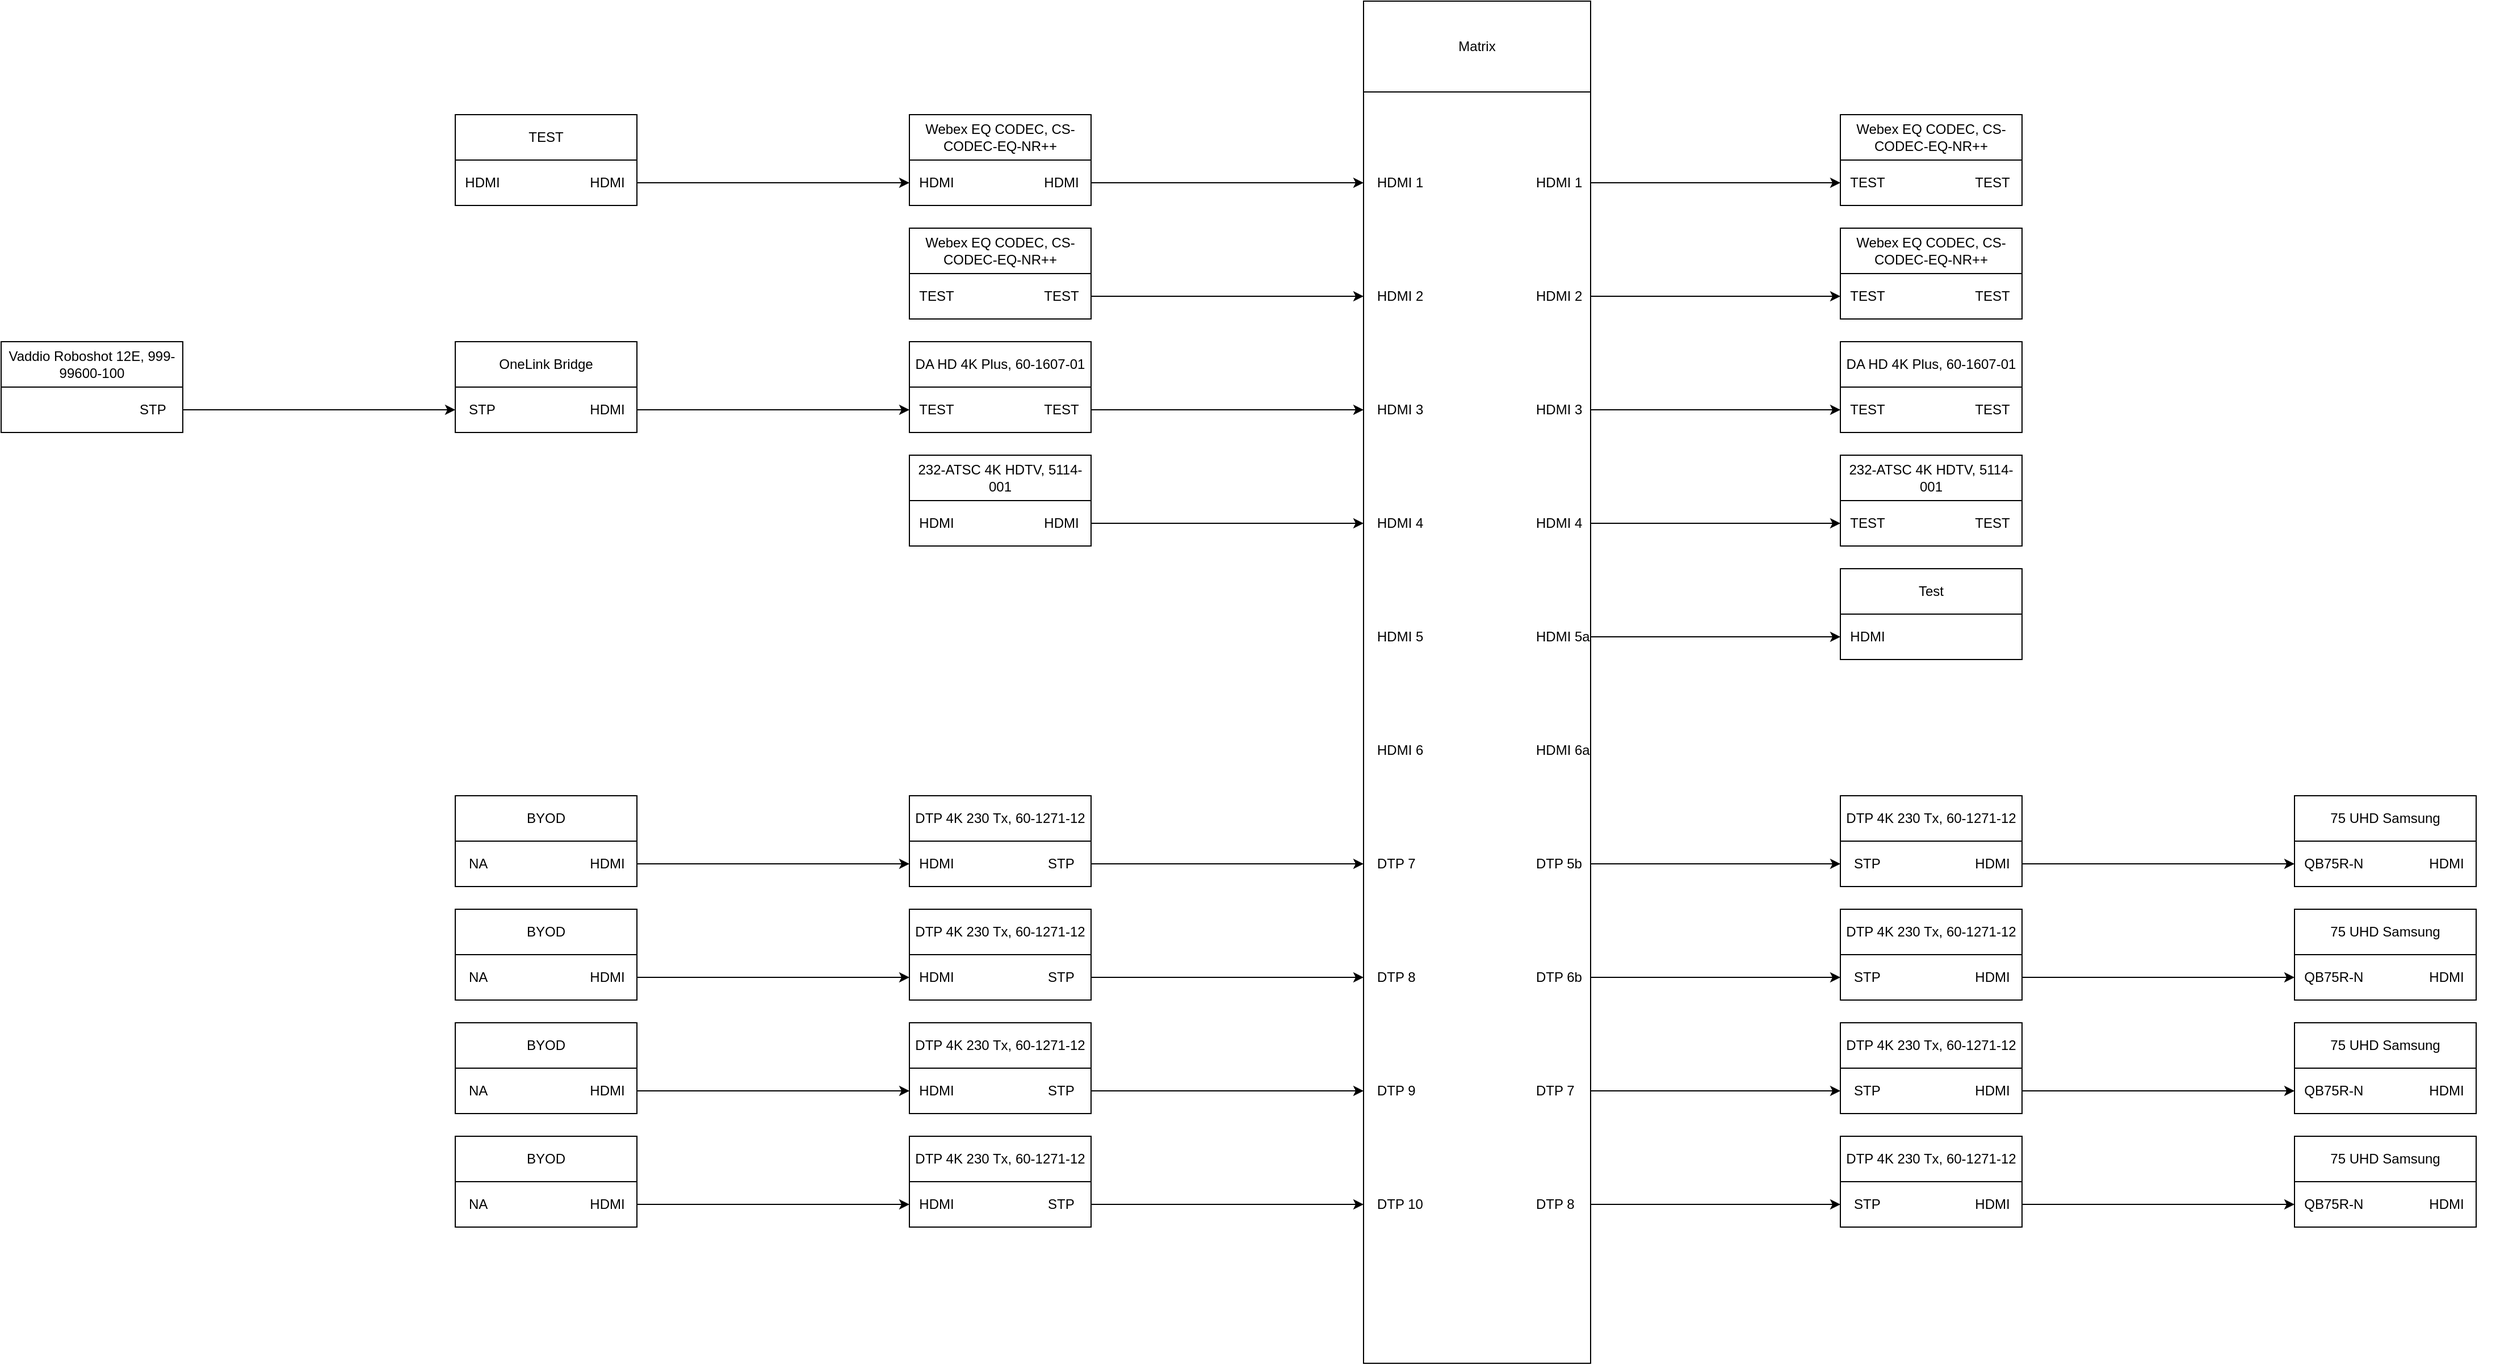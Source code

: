 <mxfile>
  <diagram>
    <mxGraphModel dx="-4000" dy="-4000" grid="1" gridSize="10" guides="1" tooltips="1" connect="1" arrows="1" fold="1" pageScale="1" pageWidth="4000" pageHeight="4000" math="0" shadow="0">
      <root>
        <mxCell id="0"/>
        <mxCell id="1" parent="0"/>
        <object label="" type="matrix" id="169246030162095307">
          <mxCell id="1304352785875051748" value="" style="rounded=0;whiteSpace=wrap;html=1;" parent="1" connectable="" edge="" vertex="1" source="" target="">
            <mxGeometry x="-4100" y="3000" width="200" height="1200" relative="" as="geometry"/>
          </mxCell>
        </object>
        <object label="Matrix" type="matrix_label" id="503065269612863336">
          <mxCell id="8282475119275378357" value="Matrix" style="rounded=0;whiteSpace=wrap;html=1;" parent="1" connectable="" edge="" vertex="1" source="" target="">
            <mxGeometry x="-4100" y="3000" width="200" height="80" relative="" as="geometry"/>
          </mxCell>
        </object>
        <object label="&amp;nbsp;&amp;nbsp;&amp;nbsp;HDMI 1" type="input" id="9375279978363427436">
          <mxCell id="5207741262629142155" value="&amp;nbsp;&amp;nbsp;&amp;nbsp;HDMI 1" style="text;html=1;strokeColor=none;fillColor=none;align=left;verticalAlign=middle;whiteSpace=wrap;rounded=0;" parent="1" connectable="" edge="" vertex="1" source="" target="">
            <mxGeometry x="-4100" y="3145" width="60" height="30" relative="" as="geometry"/>
          </mxCell>
        </object>
        <object label="&amp;nbsp;&amp;nbsp;&amp;nbsp;HDMI 2" type="input" id="7290929924330818241">
          <mxCell id="7234372839455944342" value="&amp;nbsp;&amp;nbsp;&amp;nbsp;HDMI 2" style="text;html=1;strokeColor=none;fillColor=none;align=left;verticalAlign=middle;whiteSpace=wrap;rounded=0;" parent="1" connectable="" edge="" vertex="1" source="" target="">
            <mxGeometry x="-4100" y="3245" width="60" height="30" relative="" as="geometry"/>
          </mxCell>
        </object>
        <object label="&amp;nbsp;&amp;nbsp;&amp;nbsp;HDMI 3" type="input" id="9381832783436085462">
          <mxCell id="5393067841251856352" value="&amp;nbsp;&amp;nbsp;&amp;nbsp;HDMI 3" style="text;html=1;strokeColor=none;fillColor=none;align=left;verticalAlign=middle;whiteSpace=wrap;rounded=0;" parent="1" connectable="" edge="" vertex="1" source="" target="">
            <mxGeometry x="-4100" y="3345" width="60" height="30" relative="" as="geometry"/>
          </mxCell>
        </object>
        <object label="&amp;nbsp;&amp;nbsp;&amp;nbsp;HDMI 4" type="input" id="7842895734732678802">
          <mxCell id="1510467808801804791" value="&amp;nbsp;&amp;nbsp;&amp;nbsp;HDMI 4" style="text;html=1;strokeColor=none;fillColor=none;align=left;verticalAlign=middle;whiteSpace=wrap;rounded=0;" parent="1" connectable="" edge="" vertex="1" source="" target="">
            <mxGeometry x="-4100" y="3445" width="60" height="30" relative="" as="geometry"/>
          </mxCell>
        </object>
        <object label="&amp;nbsp;&amp;nbsp;&amp;nbsp;HDMI 5" type="input" id="5511668958824383755">
          <mxCell id="6768577838596970568" value="&amp;nbsp;&amp;nbsp;&amp;nbsp;HDMI 5" style="text;html=1;strokeColor=none;fillColor=none;align=left;verticalAlign=middle;whiteSpace=wrap;rounded=0;" parent="1" connectable="" edge="" vertex="1" source="" target="">
            <mxGeometry x="-4100" y="3545" width="60" height="30" relative="" as="geometry"/>
          </mxCell>
        </object>
        <object label="&amp;nbsp;&amp;nbsp;&amp;nbsp;HDMI 6" type="input" id="8006170597137042465">
          <mxCell id="9900343717341704333" value="&amp;nbsp;&amp;nbsp;&amp;nbsp;HDMI 6" style="text;html=1;strokeColor=none;fillColor=none;align=left;verticalAlign=middle;whiteSpace=wrap;rounded=0;" parent="1" connectable="" edge="" vertex="1" source="" target="">
            <mxGeometry x="-4100" y="3645" width="60" height="30" relative="" as="geometry"/>
          </mxCell>
        </object>
        <object label="&amp;nbsp;&amp;nbsp;&amp;nbsp;DTP 7" type="input" id="4363640211018866488">
          <mxCell id="4426163746707915253" value="&amp;nbsp;&amp;nbsp;&amp;nbsp;DTP 7" style="text;html=1;strokeColor=none;fillColor=none;align=left;verticalAlign=middle;whiteSpace=wrap;rounded=0;" parent="1" connectable="" edge="" vertex="1" source="" target="">
            <mxGeometry x="-4100" y="3745" width="60" height="30" relative="" as="geometry"/>
          </mxCell>
        </object>
        <object label="&amp;nbsp;&amp;nbsp;&amp;nbsp;DTP 8" type="input" id="654322980456985332">
          <mxCell id="8640198970560150189" value="&amp;nbsp;&amp;nbsp;&amp;nbsp;DTP 8" style="text;html=1;strokeColor=none;fillColor=none;align=left;verticalAlign=middle;whiteSpace=wrap;rounded=0;" parent="1" connectable="" edge="" vertex="1" source="" target="">
            <mxGeometry x="-4100" y="3845" width="60" height="30" relative="" as="geometry"/>
          </mxCell>
        </object>
        <object label="&amp;nbsp;&amp;nbsp;&amp;nbsp;DTP 9" type="input" id="9507356763876574492">
          <mxCell id="3097249962593641157" value="&amp;nbsp;&amp;nbsp;&amp;nbsp;DTP 9" style="text;html=1;strokeColor=none;fillColor=none;align=left;verticalAlign=middle;whiteSpace=wrap;rounded=0;" parent="1" connectable="" edge="" vertex="1" source="" target="">
            <mxGeometry x="-4100" y="3945" width="60" height="30" relative="" as="geometry"/>
          </mxCell>
        </object>
        <object label="&amp;nbsp;&amp;nbsp;&amp;nbsp;DTP 10" type="input" id="4302053180238441210">
          <mxCell id="3028869785666896613" value="&amp;nbsp;&amp;nbsp;&amp;nbsp;DTP 10" style="text;html=1;strokeColor=none;fillColor=none;align=left;verticalAlign=middle;whiteSpace=wrap;rounded=0;" parent="1" connectable="" edge="" vertex="1" source="" target="">
            <mxGeometry x="-4100" y="4045" width="60" height="30" relative="" as="geometry"/>
          </mxCell>
        </object>
        <object label="&amp;nbsp;&amp;nbsp;&amp;nbsp;HDMI 1" type="output" id="2144644242804853221">
          <mxCell id="210474630269068999" value="&amp;nbsp;&amp;nbsp;&amp;nbsp;HDMI 1" style="text;html=1;strokeColor=none;fillColor=none;align=left;verticalAlign=middle;whiteSpace=wrap;rounded=0;" parent="1" connectable="" edge="" vertex="1" source="" target="">
            <mxGeometry x="-3960" y="3145" width="60" height="30" relative="" as="geometry"/>
          </mxCell>
        </object>
        <object label="&amp;nbsp;&amp;nbsp;&amp;nbsp;HDMI 2" type="output" id="9478410628867104255">
          <mxCell id="9276492652614850216" value="&amp;nbsp;&amp;nbsp;&amp;nbsp;HDMI 2" style="text;html=1;strokeColor=none;fillColor=none;align=left;verticalAlign=middle;whiteSpace=wrap;rounded=0;" parent="1" connectable="" edge="" vertex="1" source="" target="">
            <mxGeometry x="-3960" y="3245" width="60" height="30" relative="" as="geometry"/>
          </mxCell>
        </object>
        <object label="&amp;nbsp;&amp;nbsp;&amp;nbsp;HDMI 3" type="output" id="7184556330923113843">
          <mxCell id="7283638586655106493" value="&amp;nbsp;&amp;nbsp;&amp;nbsp;HDMI 3" style="text;html=1;strokeColor=none;fillColor=none;align=left;verticalAlign=middle;whiteSpace=wrap;rounded=0;" parent="1" connectable="" edge="" vertex="1" source="" target="">
            <mxGeometry x="-3960" y="3345" width="60" height="30" relative="" as="geometry"/>
          </mxCell>
        </object>
        <object label="&amp;nbsp;&amp;nbsp;&amp;nbsp;HDMI 4" type="output" id="7927416428829015468">
          <mxCell id="712517377795517606" value="&amp;nbsp;&amp;nbsp;&amp;nbsp;HDMI 4" style="text;html=1;strokeColor=none;fillColor=none;align=left;verticalAlign=middle;whiteSpace=wrap;rounded=0;" parent="1" connectable="" edge="" vertex="1" source="" target="">
            <mxGeometry x="-3960" y="3445" width="60" height="30" relative="" as="geometry"/>
          </mxCell>
        </object>
        <object label="&amp;nbsp;&amp;nbsp;&amp;nbsp;HDMI 5a" type="output" id="9878037858228187503">
          <mxCell id="2259007592528337559" value="&amp;nbsp;&amp;nbsp;&amp;nbsp;HDMI 5a" style="text;html=1;strokeColor=none;fillColor=none;align=left;verticalAlign=middle;whiteSpace=wrap;rounded=0;" parent="1" connectable="" edge="" vertex="1" source="" target="">
            <mxGeometry x="-3960" y="3545" width="60" height="30" relative="" as="geometry"/>
          </mxCell>
        </object>
        <object label="&amp;nbsp;&amp;nbsp;&amp;nbsp;HDMI 6a" type="output" id="8375989227413776274">
          <mxCell id="7472583570481951649" value="&amp;nbsp;&amp;nbsp;&amp;nbsp;HDMI 6a" style="text;html=1;strokeColor=none;fillColor=none;align=left;verticalAlign=middle;whiteSpace=wrap;rounded=0;" parent="1" connectable="" edge="" vertex="1" source="" target="">
            <mxGeometry x="-3960" y="3645" width="60" height="30" relative="" as="geometry"/>
          </mxCell>
        </object>
        <object label="&amp;nbsp;&amp;nbsp;&amp;nbsp;DTP 5b" type="output" id="5029106193819204348">
          <mxCell id="4257134739367048675" value="&amp;nbsp;&amp;nbsp;&amp;nbsp;DTP 5b" style="text;html=1;strokeColor=none;fillColor=none;align=left;verticalAlign=middle;whiteSpace=wrap;rounded=0;" parent="1" connectable="" edge="" vertex="1" source="" target="">
            <mxGeometry x="-3960" y="3745" width="60" height="30" relative="" as="geometry"/>
          </mxCell>
        </object>
        <object label="&amp;nbsp;&amp;nbsp;&amp;nbsp;DTP 6b" type="output" id="8153321607163004237">
          <mxCell id="6392502629794981779" value="&amp;nbsp;&amp;nbsp;&amp;nbsp;DTP 6b" style="text;html=1;strokeColor=none;fillColor=none;align=left;verticalAlign=middle;whiteSpace=wrap;rounded=0;" parent="1" connectable="" edge="" vertex="1" source="" target="">
            <mxGeometry x="-3960" y="3845" width="60" height="30" relative="" as="geometry"/>
          </mxCell>
        </object>
        <object label="&amp;nbsp;&amp;nbsp;&amp;nbsp;DTP 7" type="output" id="1892019043965415216">
          <mxCell id="5472925073558281420" value="&amp;nbsp;&amp;nbsp;&amp;nbsp;DTP 7" style="text;html=1;strokeColor=none;fillColor=none;align=left;verticalAlign=middle;whiteSpace=wrap;rounded=0;" parent="1" connectable="" edge="" vertex="1" source="" target="">
            <mxGeometry x="-3960" y="3945" width="60" height="30" relative="" as="geometry"/>
          </mxCell>
        </object>
        <object label="&amp;nbsp;&amp;nbsp;&amp;nbsp;DTP 8" type="output" id="738634230738629021">
          <mxCell id="1831594735717344465" value="&amp;nbsp;&amp;nbsp;&amp;nbsp;DTP 8" style="text;html=1;strokeColor=none;fillColor=none;align=left;verticalAlign=middle;whiteSpace=wrap;rounded=0;" parent="1" connectable="" edge="" vertex="1" source="" target="">
            <mxGeometry x="-3960" y="4045" width="60" height="30" relative="" as="geometry"/>
          </mxCell>
        </object>
        <object label="" type="DTP" id="4268337221957407392">
          <mxCell id="7034821559333486525" value="" style="rounded=0;whiteSpace=wrap;html=1;" parent="1" connectable="" edge="" vertex="1" source="" target="">
            <mxGeometry x="-4500" y="3100" width="160" height="80" relative="" as="geometry"/>
          </mxCell>
        </object>
        <object label="Webex EQ CODEC, CS-CODEC-EQ-NR++" type="text-box" id="4302014355566473930">
          <mxCell id="9202034229763961244" value="Webex EQ CODEC, CS-CODEC-EQ-NR++" style="rounded=0;whiteSpace=wrap;html=1;" parent="1" connectable="" edge="" vertex="1" source="" target="">
            <mxGeometry x="-4500" y="3100" width="160" height="40" relative="" as="geometry"/>
          </mxCell>
        </object>
        <object label="" type="DTP" id="2590445066779838036">
          <mxCell id="3343041407934296643" value="" style="rounded=0;whiteSpace=wrap;html=1;" parent="1" connectable="" edge="" vertex="1" source="" target="">
            <mxGeometry x="-4500" y="3200" width="160" height="80" relative="" as="geometry"/>
          </mxCell>
        </object>
        <object label="Webex EQ CODEC, CS-CODEC-EQ-NR++" type="text-box" id="1080826420716951608">
          <mxCell id="1396854776655117902" value="Webex EQ CODEC, CS-CODEC-EQ-NR++" style="rounded=0;whiteSpace=wrap;html=1;" parent="1" connectable="" edge="" vertex="1" source="" target="">
            <mxGeometry x="-4500" y="3200" width="160" height="40" relative="" as="geometry"/>
          </mxCell>
        </object>
        <object label="" type="DTP" id="4721320024139509098">
          <mxCell id="3567894717855057128" value="" style="rounded=0;whiteSpace=wrap;html=1;" parent="1" connectable="" edge="" vertex="1" source="" target="">
            <mxGeometry x="-4500" y="3300" width="160" height="80" relative="" as="geometry"/>
          </mxCell>
        </object>
        <object label="DA HD 4K Plus, 60-1607-01" type="text-box" id="7361653703879595694">
          <mxCell id="5988324648172644153" value="DA HD 4K Plus, 60-1607-01" style="rounded=0;whiteSpace=wrap;html=1;" parent="1" connectable="" edge="" vertex="1" source="" target="">
            <mxGeometry x="-4500" y="3300" width="160" height="40" relative="" as="geometry"/>
          </mxCell>
        </object>
        <object label="" type="DTP" id="1931586842493892861">
          <mxCell id="8214984294861333722" value="" style="rounded=0;whiteSpace=wrap;html=1;" parent="1" connectable="" edge="" vertex="1" source="" target="">
            <mxGeometry x="-4500" y="3400" width="160" height="80" relative="" as="geometry"/>
          </mxCell>
        </object>
        <object label="232-ATSC 4K HDTV, 5114-001" type="text-box" id="8338986637953716282">
          <mxCell id="1440541153663589347" value="232-ATSC 4K HDTV, 5114-001" style="rounded=0;whiteSpace=wrap;html=1;" parent="1" connectable="" edge="" vertex="1" source="" target="">
            <mxGeometry x="-4500" y="3400" width="160" height="40" relative="" as="geometry"/>
          </mxCell>
        </object>
        <object label="" type="DTP" id="7105503921252310766">
          <mxCell id="228750653255143398" value="" style="rounded=0;whiteSpace=wrap;html=1;" parent="1" connectable="" edge="" vertex="1" source="" target="">
            <mxGeometry x="-4500" y="3700" width="160" height="80" relative="" as="geometry"/>
          </mxCell>
        </object>
        <object label="DTP 4K 230 Tx, 60-1271-12" type="text-box" id="6769112941880419662">
          <mxCell id="2958183282544696985" value="DTP 4K 230 Tx, 60-1271-12" style="rounded=0;whiteSpace=wrap;html=1;" parent="1" connectable="" edge="" vertex="1" source="" target="">
            <mxGeometry x="-4500" y="3700" width="160" height="40" relative="" as="geometry"/>
          </mxCell>
        </object>
        <object label="" type="DTP" id="7394796316598469396">
          <mxCell id="8638102608687103022" value="" style="rounded=0;whiteSpace=wrap;html=1;" parent="1" connectable="" edge="" vertex="1" source="" target="">
            <mxGeometry x="-4500" y="3800" width="160" height="80" relative="" as="geometry"/>
          </mxCell>
        </object>
        <object label="DTP 4K 230 Tx, 60-1271-12" type="text-box" id="7125351127160737453">
          <mxCell id="3672389747904049862" value="DTP 4K 230 Tx, 60-1271-12" style="rounded=0;whiteSpace=wrap;html=1;" parent="1" connectable="" edge="" vertex="1" source="" target="">
            <mxGeometry x="-4500" y="3800" width="160" height="40" relative="" as="geometry"/>
          </mxCell>
        </object>
        <object label="" type="DTP" id="824576363325736950">
          <mxCell id="8991907256725214392" value="" style="rounded=0;whiteSpace=wrap;html=1;" parent="1" connectable="" edge="" vertex="1" source="" target="">
            <mxGeometry x="-4500" y="3900" width="160" height="80" relative="" as="geometry"/>
          </mxCell>
        </object>
        <object label="DTP 4K 230 Tx, 60-1271-12" type="text-box" id="5372906660588008350">
          <mxCell id="1210833974512932483" value="DTP 4K 230 Tx, 60-1271-12" style="rounded=0;whiteSpace=wrap;html=1;" parent="1" connectable="" edge="" vertex="1" source="" target="">
            <mxGeometry x="-4500" y="3900" width="160" height="40" relative="" as="geometry"/>
          </mxCell>
        </object>
        <object label="" type="DTP" id="1447035908378382090">
          <mxCell id="4184335371666397457" value="" style="rounded=0;whiteSpace=wrap;html=1;" parent="1" connectable="" edge="" vertex="1" source="" target="">
            <mxGeometry x="-4500" y="4000" width="160" height="80" relative="" as="geometry"/>
          </mxCell>
        </object>
        <object label="DTP 4K 230 Tx, 60-1271-12" type="text-box" id="4478900709328041110">
          <mxCell id="9264605736320342206" value="DTP 4K 230 Tx, 60-1271-12" style="rounded=0;whiteSpace=wrap;html=1;" parent="1" connectable="" edge="" vertex="1" source="" target="">
            <mxGeometry x="-4500" y="4000" width="160" height="40" relative="" as="geometry"/>
          </mxCell>
        </object>
        <object label="" type="DTP" id="1363943329442943151">
          <mxCell id="9399703964905147445" value="" style="rounded=0;whiteSpace=wrap;html=1;" parent="1" connectable="" edge="" vertex="1" source="" target="">
            <mxGeometry x="-3680" y="3100" width="160" height="80" relative="" as="geometry"/>
          </mxCell>
        </object>
        <object label="Webex EQ CODEC, CS-CODEC-EQ-NR++" type="text-box" id="759261665545368744">
          <mxCell id="8768506865797528205" value="Webex EQ CODEC, CS-CODEC-EQ-NR++" style="rounded=0;whiteSpace=wrap;html=1;" parent="1" connectable="" edge="" vertex="1" source="" target="">
            <mxGeometry x="-3680" y="3100" width="160" height="40" relative="" as="geometry"/>
          </mxCell>
        </object>
        <object label="" type="DTP" id="6432906506269871189">
          <mxCell id="5401582109753583050" value="" style="rounded=0;whiteSpace=wrap;html=1;" parent="1" connectable="" edge="" vertex="1" source="" target="">
            <mxGeometry x="-3680" y="3200" width="160" height="80" relative="" as="geometry"/>
          </mxCell>
        </object>
        <object label="Webex EQ CODEC, CS-CODEC-EQ-NR++" type="text-box" id="8379667326460757258">
          <mxCell id="9063242672975802856" value="Webex EQ CODEC, CS-CODEC-EQ-NR++" style="rounded=0;whiteSpace=wrap;html=1;" parent="1" connectable="" edge="" vertex="1" source="" target="">
            <mxGeometry x="-3680" y="3200" width="160" height="40" relative="" as="geometry"/>
          </mxCell>
        </object>
        <object label="" type="DTP" id="1619842028493184569">
          <mxCell id="2698991154078700320" value="" style="rounded=0;whiteSpace=wrap;html=1;" parent="1" connectable="" edge="" vertex="1" source="" target="">
            <mxGeometry x="-3680" y="3300" width="160" height="80" relative="" as="geometry"/>
          </mxCell>
        </object>
        <object label="DA HD 4K Plus, 60-1607-01" type="text-box" id="5869576840394529755">
          <mxCell id="3761405822910095079" value="DA HD 4K Plus, 60-1607-01" style="rounded=0;whiteSpace=wrap;html=1;" parent="1" connectable="" edge="" vertex="1" source="" target="">
            <mxGeometry x="-3680" y="3300" width="160" height="40" relative="" as="geometry"/>
          </mxCell>
        </object>
        <object label="" type="DTP" id="1433660911218459369">
          <mxCell id="4190707022675682380" value="" style="rounded=0;whiteSpace=wrap;html=1;" parent="1" connectable="" edge="" vertex="1" source="" target="">
            <mxGeometry x="-3680" y="3400" width="160" height="80" relative="" as="geometry"/>
          </mxCell>
        </object>
        <object label="232-ATSC 4K HDTV, 5114-001" type="text-box" id="8452742094598836161">
          <mxCell id="3931408158382899100" value="232-ATSC 4K HDTV, 5114-001" style="rounded=0;whiteSpace=wrap;html=1;" parent="1" connectable="" edge="" vertex="1" source="" target="">
            <mxGeometry x="-3680" y="3400" width="160" height="40" relative="" as="geometry"/>
          </mxCell>
        </object>
        <object label="" type="DTP" id="9759340882806137131">
          <mxCell id="3760643756526208298" value="" style="rounded=0;whiteSpace=wrap;html=1;" parent="1" connectable="" edge="" vertex="1" source="" target="">
            <mxGeometry x="-3680" y="3500" width="160" height="80" relative="" as="geometry"/>
          </mxCell>
        </object>
        <object label="Test" type="text-box" id="8627197088988691161">
          <mxCell id="257690014293555792" value="Test" style="rounded=0;whiteSpace=wrap;html=1;" parent="1" connectable="" edge="" vertex="1" source="" target="">
            <mxGeometry x="-3680" y="3500" width="160" height="40" relative="" as="geometry"/>
          </mxCell>
        </object>
        <object label="" type="DTP" id="1418527536545842777">
          <mxCell id="6742966959577294199" value="" style="rounded=0;whiteSpace=wrap;html=1;" parent="1" connectable="" edge="" vertex="1" source="" target="">
            <mxGeometry x="-3680" y="3700" width="160" height="80" relative="" as="geometry"/>
          </mxCell>
        </object>
        <object label="DTP 4K 230 Tx, 60-1271-12" type="text-box" id="8564087011639839982">
          <mxCell id="3822965952795258683" value="DTP 4K 230 Tx, 60-1271-12" style="rounded=0;whiteSpace=wrap;html=1;" parent="1" connectable="" edge="" vertex="1" source="" target="">
            <mxGeometry x="-3680" y="3700" width="160" height="40" relative="" as="geometry"/>
          </mxCell>
        </object>
        <object label="" type="DTP" id="6132933939580751206">
          <mxCell id="6333124814494381757" value="" style="rounded=0;whiteSpace=wrap;html=1;" parent="1" connectable="" edge="" vertex="1" source="" target="">
            <mxGeometry x="-3680" y="3800" width="160" height="80" relative="" as="geometry"/>
          </mxCell>
        </object>
        <object label="DTP 4K 230 Tx, 60-1271-12" type="text-box" id="784776563246755164">
          <mxCell id="8197531862931639246" value="DTP 4K 230 Tx, 60-1271-12" style="rounded=0;whiteSpace=wrap;html=1;" parent="1" connectable="" edge="" vertex="1" source="" target="">
            <mxGeometry x="-3680" y="3800" width="160" height="40" relative="" as="geometry"/>
          </mxCell>
        </object>
        <object label="" type="DTP" id="6675948044365452646">
          <mxCell id="3754561258367170467" value="" style="rounded=0;whiteSpace=wrap;html=1;" parent="1" connectable="" edge="" vertex="1" source="" target="">
            <mxGeometry x="-3680" y="3900" width="160" height="80" relative="" as="geometry"/>
          </mxCell>
        </object>
        <object label="DTP 4K 230 Tx, 60-1271-12" type="text-box" id="6063655868242289180">
          <mxCell id="9836072400070909535" value="DTP 4K 230 Tx, 60-1271-12" style="rounded=0;whiteSpace=wrap;html=1;" parent="1" connectable="" edge="" vertex="1" source="" target="">
            <mxGeometry x="-3680" y="3900" width="160" height="40" relative="" as="geometry"/>
          </mxCell>
        </object>
        <object label="" type="DTP" id="8851064587921892898">
          <mxCell id="4177467931371186796" value="" style="rounded=0;whiteSpace=wrap;html=1;" parent="1" connectable="" edge="" vertex="1" source="" target="">
            <mxGeometry x="-3680" y="4000" width="160" height="80" relative="" as="geometry"/>
          </mxCell>
        </object>
        <object label="DTP 4K 230 Tx, 60-1271-12" type="text-box" id="2573826802358026445">
          <mxCell id="1872578387643558184" value="DTP 4K 230 Tx, 60-1271-12" style="rounded=0;whiteSpace=wrap;html=1;" parent="1" connectable="" edge="" vertex="1" source="" target="">
            <mxGeometry x="-3680" y="4000" width="160" height="40" relative="" as="geometry"/>
          </mxCell>
        </object>
        <object label="" type="DTP" id="4847644804360406718">
          <mxCell id="5988648691088771130" value="" style="rounded=0;whiteSpace=wrap;html=1;" parent="1" connectable="" edge="" vertex="1" source="" target="">
            <mxGeometry x="-4900" y="3100" width="160" height="80" relative="" as="geometry"/>
          </mxCell>
        </object>
        <object label="TEST" type="text-box" id="2468318491287351336">
          <mxCell id="1795624023222436745" value="TEST" style="rounded=0;whiteSpace=wrap;html=1;" parent="1" connectable="" edge="" vertex="1" source="" target="">
            <mxGeometry x="-4900" y="3100" width="160" height="40" relative="" as="geometry"/>
          </mxCell>
        </object>
        <object label="" type="DTP" id="5867515991829102811">
          <mxCell id="1328501993337471121" value="" style="rounded=0;whiteSpace=wrap;html=1;" parent="1" connectable="" edge="" vertex="1" source="" target="">
            <mxGeometry x="-4900" y="3300" width="160" height="80" relative="" as="geometry"/>
          </mxCell>
        </object>
        <object label="OneLink Bridge" type="text-box" id="369880399407666492">
          <mxCell id="5615271300325264059" value="OneLink Bridge" style="rounded=0;whiteSpace=wrap;html=1;" parent="1" connectable="" edge="" vertex="1" source="" target="">
            <mxGeometry x="-4900" y="3300" width="160" height="40" relative="" as="geometry"/>
          </mxCell>
        </object>
        <object label="" type="DTP" id="6853300072452481805">
          <mxCell id="4142000149360579975" value="" style="rounded=0;whiteSpace=wrap;html=1;" parent="1" connectable="" edge="" vertex="1" source="" target="">
            <mxGeometry x="-4900" y="3700" width="160" height="80" relative="" as="geometry"/>
          </mxCell>
        </object>
        <object label="BYOD" type="text-box" id="6771201805954834918">
          <mxCell id="3114214810869497140" value="BYOD" style="rounded=0;whiteSpace=wrap;html=1;" parent="1" connectable="" edge="" vertex="1" source="" target="">
            <mxGeometry x="-4900" y="3700" width="160" height="40" relative="" as="geometry"/>
          </mxCell>
        </object>
        <object label="" type="DTP" id="5125740264234123261">
          <mxCell id="3896353154442763433" value="" style="rounded=0;whiteSpace=wrap;html=1;" parent="1" connectable="" edge="" vertex="1" source="" target="">
            <mxGeometry x="-4900" y="3800" width="160" height="80" relative="" as="geometry"/>
          </mxCell>
        </object>
        <object label="BYOD" type="text-box" id="8611981041366199401">
          <mxCell id="4919021284468081216" value="BYOD" style="rounded=0;whiteSpace=wrap;html=1;" parent="1" connectable="" edge="" vertex="1" source="" target="">
            <mxGeometry x="-4900" y="3800" width="160" height="40" relative="" as="geometry"/>
          </mxCell>
        </object>
        <object label="" type="DTP" id="4856902868160642829">
          <mxCell id="7705492910308322303" value="" style="rounded=0;whiteSpace=wrap;html=1;" parent="1" connectable="" edge="" vertex="1" source="" target="">
            <mxGeometry x="-4900" y="3900" width="160" height="80" relative="" as="geometry"/>
          </mxCell>
        </object>
        <object label="BYOD" type="text-box" id="3618106537647742792">
          <mxCell id="301308807344344164" value="BYOD" style="rounded=0;whiteSpace=wrap;html=1;" parent="1" connectable="" edge="" vertex="1" source="" target="">
            <mxGeometry x="-4900" y="3900" width="160" height="40" relative="" as="geometry"/>
          </mxCell>
        </object>
        <object label="" type="DTP" id="601640293963348476">
          <mxCell id="423035602501665543" value="" style="rounded=0;whiteSpace=wrap;html=1;" parent="1" connectable="" edge="" vertex="1" source="" target="">
            <mxGeometry x="-4900" y="4000" width="160" height="80" relative="" as="geometry"/>
          </mxCell>
        </object>
        <object label="BYOD" type="text-box" id="877576888646530550">
          <mxCell id="5810957034528642790" value="BYOD" style="rounded=0;whiteSpace=wrap;html=1;" parent="1" connectable="" edge="" vertex="1" source="" target="">
            <mxGeometry x="-4900" y="4000" width="160" height="40" relative="" as="geometry"/>
          </mxCell>
        </object>
        <object label="" type="DTP" id="7403023206579670400">
          <mxCell id="9443677661532280385" value="" style="rounded=0;whiteSpace=wrap;html=1;" parent="1" connectable="" edge="" vertex="1" source="" target="">
            <mxGeometry x="-3280" y="3700" width="160" height="80" relative="" as="geometry"/>
          </mxCell>
        </object>
        <object label="75 UHD Samsung" type="text-box" id="4031067687825935972">
          <mxCell id="4225751601403456699" value="75 UHD Samsung" style="rounded=0;whiteSpace=wrap;html=1;" parent="1" connectable="" edge="" vertex="1" source="" target="">
            <mxGeometry x="-3280" y="3700" width="160" height="40" relative="" as="geometry"/>
          </mxCell>
        </object>
        <object label="" type="DTP" id="171961679883999758">
          <mxCell id="4323439780589268216" value="" style="rounded=0;whiteSpace=wrap;html=1;" parent="1" connectable="" edge="" vertex="1" source="" target="">
            <mxGeometry x="-3280" y="3800" width="160" height="80" relative="" as="geometry"/>
          </mxCell>
        </object>
        <object label="75 UHD Samsung" type="text-box" id="8656421191266334912">
          <mxCell id="2595334585240097012" value="75 UHD Samsung" style="rounded=0;whiteSpace=wrap;html=1;" parent="1" connectable="" edge="" vertex="1" source="" target="">
            <mxGeometry x="-3280" y="3800" width="160" height="40" relative="" as="geometry"/>
          </mxCell>
        </object>
        <object label="" type="DTP" id="9235202487974102604">
          <mxCell id="280293844195228137" value="" style="rounded=0;whiteSpace=wrap;html=1;" parent="1" connectable="" edge="" vertex="1" source="" target="">
            <mxGeometry x="-3280" y="3900" width="160" height="80" relative="" as="geometry"/>
          </mxCell>
        </object>
        <object label="75 UHD Samsung" type="text-box" id="5021108589277638468">
          <mxCell id="6829242297704142661" value="75 UHD Samsung" style="rounded=0;whiteSpace=wrap;html=1;" parent="1" connectable="" edge="" vertex="1" source="" target="">
            <mxGeometry x="-3280" y="3900" width="160" height="40" relative="" as="geometry"/>
          </mxCell>
        </object>
        <object label="" type="DTP" id="4300976497032363686">
          <mxCell id="7998042087709105064" value="" style="rounded=0;whiteSpace=wrap;html=1;" parent="1" connectable="" edge="" vertex="1" source="" target="">
            <mxGeometry x="-3280" y="4000" width="160" height="80" relative="" as="geometry"/>
          </mxCell>
        </object>
        <object label="75 UHD Samsung" type="text-box" id="5970887649068732129">
          <mxCell id="4656087617816638375" value="75 UHD Samsung" style="rounded=0;whiteSpace=wrap;html=1;" parent="1" connectable="" edge="" vertex="1" source="" target="">
            <mxGeometry x="-3280" y="4000" width="160" height="40" relative="" as="geometry"/>
          </mxCell>
        </object>
        <object label="" type="DTP" id="4172688109907233266">
          <mxCell id="3401163754793714978" value="" style="rounded=0;whiteSpace=wrap;html=1;" parent="1" connectable="" edge="" vertex="1" source="" target="">
            <mxGeometry x="-5300" y="3300" width="160" height="80" relative="" as="geometry"/>
          </mxCell>
        </object>
        <object label="Vaddio Roboshot 12E, 999-99600-100" type="text-box" id="709010511644087625">
          <mxCell id="8253199236220062305" value="Vaddio Roboshot 12E, 999-99600-100" style="rounded=0;whiteSpace=wrap;html=1;" parent="1" connectable="" edge="" vertex="1" source="" target="">
            <mxGeometry x="-5300" y="3300" width="160" height="40" relative="" as="geometry"/>
          </mxCell>
        </object>
        <object label="&amp;nbsp;&amp;nbsp;HDMI" type="text-box" id="1161782340753759720">
          <mxCell id="2712378625004023136" value="&amp;nbsp;&amp;nbsp;HDMI" style="text;html=1;strokeColor=none;fillColor=none;align=left;verticalAlign=middle;whiteSpace=wrap;rounded=0;" parent="1" connectable="" edge="" vertex="1" source="" target="">
            <mxGeometry x="-4500" y="3140" width="80" height="40" relative="" as="geometry"/>
          </mxCell>
        </object>
        <object label="&amp;nbsp;&amp;nbsp;&amp;nbsp;&amp;nbsp;&amp;nbsp;HDMI" type="text-box" id="4420936123072402690">
          <mxCell id="6109058563029911734" value="&amp;nbsp;&amp;nbsp;&amp;nbsp;&amp;nbsp;&amp;nbsp;HDMI" style="text;html=1;strokeColor=none;fillColor=none;align=left;verticalAlign=middle;whiteSpace=wrap;rounded=0;" parent="1" connectable="" edge="" vertex="1" source="" target="">
            <mxGeometry x="-4400" y="3140" width="80" height="40" relative="" as="geometry"/>
          </mxCell>
        </object>
        <object label="&amp;nbsp;&amp;nbsp;TEST" type="text-box" id="2724539327499830628">
          <mxCell id="5477668081561294238" value="&amp;nbsp;&amp;nbsp;TEST" style="text;html=1;strokeColor=none;fillColor=none;align=left;verticalAlign=middle;whiteSpace=wrap;rounded=0;" parent="1" connectable="" edge="" vertex="1" source="" target="">
            <mxGeometry x="-4500" y="3240" width="80" height="40" relative="" as="geometry"/>
          </mxCell>
        </object>
        <object label="&amp;nbsp;&amp;nbsp;&amp;nbsp;&amp;nbsp;&amp;nbsp;TEST" type="text-box" id="4749483757252198462">
          <mxCell id="2905987444870053973" value="&amp;nbsp;&amp;nbsp;&amp;nbsp;&amp;nbsp;&amp;nbsp;TEST" style="text;html=1;strokeColor=none;fillColor=none;align=left;verticalAlign=middle;whiteSpace=wrap;rounded=0;" parent="1" connectable="" edge="" vertex="1" source="" target="">
            <mxGeometry x="-4400" y="3240" width="80" height="40" relative="" as="geometry"/>
          </mxCell>
        </object>
        <object label="&amp;nbsp;&amp;nbsp;TEST" type="text-box" id="431737786983144724">
          <mxCell id="3198832393886783523" value="&amp;nbsp;&amp;nbsp;TEST" style="text;html=1;strokeColor=none;fillColor=none;align=left;verticalAlign=middle;whiteSpace=wrap;rounded=0;" parent="1" connectable="" edge="" vertex="1" source="" target="">
            <mxGeometry x="-4500" y="3340" width="80" height="40" relative="" as="geometry"/>
          </mxCell>
        </object>
        <object label="&amp;nbsp;&amp;nbsp;&amp;nbsp;&amp;nbsp;&amp;nbsp;TEST" type="text-box" id="7526840183200579571">
          <mxCell id="4482598874302156493" value="&amp;nbsp;&amp;nbsp;&amp;nbsp;&amp;nbsp;&amp;nbsp;TEST" style="text;html=1;strokeColor=none;fillColor=none;align=left;verticalAlign=middle;whiteSpace=wrap;rounded=0;" parent="1" connectable="" edge="" vertex="1" source="" target="">
            <mxGeometry x="-4400" y="3340" width="80" height="40" relative="" as="geometry"/>
          </mxCell>
        </object>
        <object label="&amp;nbsp;&amp;nbsp;HDMI" type="text-box" id="7171868092089073204">
          <mxCell id="1268656645958353312" value="&amp;nbsp;&amp;nbsp;HDMI" style="text;html=1;strokeColor=none;fillColor=none;align=left;verticalAlign=middle;whiteSpace=wrap;rounded=0;" parent="1" connectable="" edge="" vertex="1" source="" target="">
            <mxGeometry x="-4500" y="3440" width="80" height="40" relative="" as="geometry"/>
          </mxCell>
        </object>
        <object label="&amp;nbsp;&amp;nbsp;&amp;nbsp;&amp;nbsp;&amp;nbsp;HDMI" type="text-box" id="550459171851977922">
          <mxCell id="5722554386387505581" value="&amp;nbsp;&amp;nbsp;&amp;nbsp;&amp;nbsp;&amp;nbsp;HDMI" style="text;html=1;strokeColor=none;fillColor=none;align=left;verticalAlign=middle;whiteSpace=wrap;rounded=0;" parent="1" connectable="" edge="" vertex="1" source="" target="">
            <mxGeometry x="-4400" y="3440" width="80" height="40" relative="" as="geometry"/>
          </mxCell>
        </object>
        <object label="&amp;nbsp;&amp;nbsp;HDMI" type="text-box" id="8448772451075955970">
          <mxCell id="1842782305036916429" value="&amp;nbsp;&amp;nbsp;HDMI" style="text;html=1;strokeColor=none;fillColor=none;align=left;verticalAlign=middle;whiteSpace=wrap;rounded=0;" parent="1" connectable="" edge="" vertex="1" source="" target="">
            <mxGeometry x="-4500" y="3740" width="80" height="40" relative="" as="geometry"/>
          </mxCell>
        </object>
        <object label="&amp;nbsp;&amp;nbsp;&amp;nbsp;&amp;nbsp;&amp;nbsp;&amp;nbsp;STP" type="text-box" id="972446364793031056">
          <mxCell id="4150246335634012260" value="&amp;nbsp;&amp;nbsp;&amp;nbsp;&amp;nbsp;&amp;nbsp;&amp;nbsp;STP" style="text;html=1;strokeColor=none;fillColor=none;align=left;verticalAlign=middle;whiteSpace=wrap;rounded=0;" parent="1" connectable="" edge="" vertex="1" source="" target="">
            <mxGeometry x="-4400" y="3740" width="60" height="40" relative="" as="geometry"/>
          </mxCell>
        </object>
        <object label="&amp;nbsp;&amp;nbsp;HDMI" type="text-box" id="2542296896453408269">
          <mxCell id="7599367403431230824" value="&amp;nbsp;&amp;nbsp;HDMI" style="text;html=1;strokeColor=none;fillColor=none;align=left;verticalAlign=middle;whiteSpace=wrap;rounded=0;" parent="1" connectable="" edge="" vertex="1" source="" target="">
            <mxGeometry x="-4500" y="3840" width="80" height="40" relative="" as="geometry"/>
          </mxCell>
        </object>
        <object label="&amp;nbsp;&amp;nbsp;&amp;nbsp;&amp;nbsp;&amp;nbsp;&amp;nbsp;STP" type="text-box" id="2077782789377367164">
          <mxCell id="8799967729847114006" value="&amp;nbsp;&amp;nbsp;&amp;nbsp;&amp;nbsp;&amp;nbsp;&amp;nbsp;STP" style="text;html=1;strokeColor=none;fillColor=none;align=left;verticalAlign=middle;whiteSpace=wrap;rounded=0;" parent="1" connectable="" edge="" vertex="1" source="" target="">
            <mxGeometry x="-4400" y="3840" width="60" height="40" relative="" as="geometry"/>
          </mxCell>
        </object>
        <object label="&amp;nbsp;&amp;nbsp;HDMI" type="text-box" id="3124502137439928734">
          <mxCell id="8177101139790819288" value="&amp;nbsp;&amp;nbsp;HDMI" style="text;html=1;strokeColor=none;fillColor=none;align=left;verticalAlign=middle;whiteSpace=wrap;rounded=0;" parent="1" connectable="" edge="" vertex="1" source="" target="">
            <mxGeometry x="-4500" y="3940" width="80" height="40" relative="" as="geometry"/>
          </mxCell>
        </object>
        <object label="&amp;nbsp;&amp;nbsp;&amp;nbsp;&amp;nbsp;&amp;nbsp;&amp;nbsp;STP" type="text-box" id="970553934606781775">
          <mxCell id="2126884080684802659" value="&amp;nbsp;&amp;nbsp;&amp;nbsp;&amp;nbsp;&amp;nbsp;&amp;nbsp;STP" style="text;html=1;strokeColor=none;fillColor=none;align=left;verticalAlign=middle;whiteSpace=wrap;rounded=0;" parent="1" connectable="" edge="" vertex="1" source="" target="">
            <mxGeometry x="-4400" y="3940" width="60" height="40" relative="" as="geometry"/>
          </mxCell>
        </object>
        <object label="&amp;nbsp;&amp;nbsp;HDMI" type="text-box" id="8433695075867249601">
          <mxCell id="9507657468006999066" value="&amp;nbsp;&amp;nbsp;HDMI" style="text;html=1;strokeColor=none;fillColor=none;align=left;verticalAlign=middle;whiteSpace=wrap;rounded=0;" parent="1" connectable="" edge="" vertex="1" source="" target="">
            <mxGeometry x="-4500" y="4040" width="80" height="40" relative="" as="geometry"/>
          </mxCell>
        </object>
        <object label="&amp;nbsp;&amp;nbsp;&amp;nbsp;&amp;nbsp;&amp;nbsp;&amp;nbsp;STP" type="text-box" id="5359066064683609743">
          <mxCell id="3991657434369616775" value="&amp;nbsp;&amp;nbsp;&amp;nbsp;&amp;nbsp;&amp;nbsp;&amp;nbsp;STP" style="text;html=1;strokeColor=none;fillColor=none;align=left;verticalAlign=middle;whiteSpace=wrap;rounded=0;" parent="1" connectable="" edge="" vertex="1" source="" target="">
            <mxGeometry x="-4400" y="4040" width="60" height="40" relative="" as="geometry"/>
          </mxCell>
        </object>
        <object label="&amp;nbsp;&amp;nbsp;TEST" type="text-box" id="7569046970235375629">
          <mxCell id="338578651431113088" value="&amp;nbsp;&amp;nbsp;TEST" style="text;html=1;strokeColor=none;fillColor=none;align=left;verticalAlign=middle;whiteSpace=wrap;rounded=0;" parent="1" connectable="" edge="" vertex="1" source="" target="">
            <mxGeometry x="-3680" y="3140" width="80" height="40" relative="" as="geometry"/>
          </mxCell>
        </object>
        <object label="&amp;nbsp;&amp;nbsp;&amp;nbsp;&amp;nbsp;&amp;nbsp;TEST" type="text-box" id="9658269584937283272">
          <mxCell id="7381136754989803576" value="&amp;nbsp;&amp;nbsp;&amp;nbsp;&amp;nbsp;&amp;nbsp;TEST" style="text;html=1;strokeColor=none;fillColor=none;align=left;verticalAlign=middle;whiteSpace=wrap;rounded=0;" parent="1" connectable="" edge="" vertex="1" source="" target="">
            <mxGeometry x="-3580" y="3140" width="80" height="40" relative="" as="geometry"/>
          </mxCell>
        </object>
        <object label="&amp;nbsp;&amp;nbsp;TEST" type="text-box" id="4982735165046539648">
          <mxCell id="5156950382377589162" value="&amp;nbsp;&amp;nbsp;TEST" style="text;html=1;strokeColor=none;fillColor=none;align=left;verticalAlign=middle;whiteSpace=wrap;rounded=0;" parent="1" connectable="" edge="" vertex="1" source="" target="">
            <mxGeometry x="-3680" y="3240" width="80" height="40" relative="" as="geometry"/>
          </mxCell>
        </object>
        <object label="&amp;nbsp;&amp;nbsp;&amp;nbsp;&amp;nbsp;&amp;nbsp;TEST" type="text-box" id="9960046998014785395">
          <mxCell id="3094778383098793812" value="&amp;nbsp;&amp;nbsp;&amp;nbsp;&amp;nbsp;&amp;nbsp;TEST" style="text;html=1;strokeColor=none;fillColor=none;align=left;verticalAlign=middle;whiteSpace=wrap;rounded=0;" parent="1" connectable="" edge="" vertex="1" source="" target="">
            <mxGeometry x="-3580" y="3240" width="80" height="40" relative="" as="geometry"/>
          </mxCell>
        </object>
        <object label="&amp;nbsp;&amp;nbsp;TEST" type="text-box" id="2034938096505359073">
          <mxCell id="3149379374099703843" value="&amp;nbsp;&amp;nbsp;TEST" style="text;html=1;strokeColor=none;fillColor=none;align=left;verticalAlign=middle;whiteSpace=wrap;rounded=0;" parent="1" connectable="" edge="" vertex="1" source="" target="">
            <mxGeometry x="-3680" y="3340" width="80" height="40" relative="" as="geometry"/>
          </mxCell>
        </object>
        <object label="&amp;nbsp;&amp;nbsp;&amp;nbsp;&amp;nbsp;&amp;nbsp;TEST" type="text-box" id="4934147373067655223">
          <mxCell id="9724391967099122042" value="&amp;nbsp;&amp;nbsp;&amp;nbsp;&amp;nbsp;&amp;nbsp;TEST" style="text;html=1;strokeColor=none;fillColor=none;align=left;verticalAlign=middle;whiteSpace=wrap;rounded=0;" parent="1" connectable="" edge="" vertex="1" source="" target="">
            <mxGeometry x="-3580" y="3340" width="80" height="40" relative="" as="geometry"/>
          </mxCell>
        </object>
        <object label="&amp;nbsp;&amp;nbsp;TEST" type="text-box" id="5269526936934631904">
          <mxCell id="3356663711431300439" value="&amp;nbsp;&amp;nbsp;TEST" style="text;html=1;strokeColor=none;fillColor=none;align=left;verticalAlign=middle;whiteSpace=wrap;rounded=0;" parent="1" connectable="" edge="" vertex="1" source="" target="">
            <mxGeometry x="-3680" y="3440" width="80" height="40" relative="" as="geometry"/>
          </mxCell>
        </object>
        <object label="&amp;nbsp;&amp;nbsp;&amp;nbsp;&amp;nbsp;&amp;nbsp;TEST" type="text-box" id="2028050164243519451">
          <mxCell id="9576751984988172813" value="&amp;nbsp;&amp;nbsp;&amp;nbsp;&amp;nbsp;&amp;nbsp;TEST" style="text;html=1;strokeColor=none;fillColor=none;align=left;verticalAlign=middle;whiteSpace=wrap;rounded=0;" parent="1" connectable="" edge="" vertex="1" source="" target="">
            <mxGeometry x="-3580" y="3440" width="80" height="40" relative="" as="geometry"/>
          </mxCell>
        </object>
        <object label="&amp;nbsp;&amp;nbsp;HDMI" type="text-box" id="506495848727158703">
          <mxCell id="3955596988073085623" value="&amp;nbsp;&amp;nbsp;HDMI" style="text;html=1;strokeColor=none;fillColor=none;align=left;verticalAlign=middle;whiteSpace=wrap;rounded=0;" parent="1" connectable="" edge="" vertex="1" source="" target="">
            <mxGeometry x="-3680" y="3540" width="80" height="40" relative="" as="geometry"/>
          </mxCell>
        </object>
        <object label="&amp;nbsp;&amp;nbsp;&amp;nbsp;&amp;nbsp;&amp;nbsp;&amp;nbsp;" type="text-box" id="5654517560897014954">
          <mxCell id="1913189767908188795" value="&amp;nbsp;&amp;nbsp;&amp;nbsp;&amp;nbsp;&amp;nbsp;&amp;nbsp;" style="text;html=1;strokeColor=none;fillColor=none;align=left;verticalAlign=middle;whiteSpace=wrap;rounded=0;" parent="1" connectable="" edge="" vertex="1" source="" target="">
            <mxGeometry x="-3580" y="3540" width="60" height="40" relative="" as="geometry"/>
          </mxCell>
        </object>
        <object label="&amp;nbsp;&amp;nbsp;&amp;nbsp;STP" type="text-box" id="6222936160920383265">
          <mxCell id="2004578810967519421" value="&amp;nbsp;&amp;nbsp;&amp;nbsp;STP" style="text;html=1;strokeColor=none;fillColor=none;align=left;verticalAlign=middle;whiteSpace=wrap;rounded=0;" parent="1" connectable="" edge="" vertex="1" source="" target="">
            <mxGeometry x="-3680" y="3740" width="60" height="40" relative="" as="geometry"/>
          </mxCell>
        </object>
        <object label="&amp;nbsp;&amp;nbsp;&amp;nbsp;&amp;nbsp;&amp;nbsp;HDMI" type="text-box" id="2211610984363547569">
          <mxCell id="9253030034266706581" value="&amp;nbsp;&amp;nbsp;&amp;nbsp;&amp;nbsp;&amp;nbsp;HDMI" style="text;html=1;strokeColor=none;fillColor=none;align=left;verticalAlign=middle;whiteSpace=wrap;rounded=0;" parent="1" connectable="" edge="" vertex="1" source="" target="">
            <mxGeometry x="-3580" y="3740" width="80" height="40" relative="" as="geometry"/>
          </mxCell>
        </object>
        <object label="&amp;nbsp;&amp;nbsp;&amp;nbsp;STP" type="text-box" id="4242318536464683509">
          <mxCell id="9011039362178888415" value="&amp;nbsp;&amp;nbsp;&amp;nbsp;STP" style="text;html=1;strokeColor=none;fillColor=none;align=left;verticalAlign=middle;whiteSpace=wrap;rounded=0;" parent="1" connectable="" edge="" vertex="1" source="" target="">
            <mxGeometry x="-3680" y="3840" width="60" height="40" relative="" as="geometry"/>
          </mxCell>
        </object>
        <object label="&amp;nbsp;&amp;nbsp;&amp;nbsp;&amp;nbsp;&amp;nbsp;HDMI" type="text-box" id="217532757810416676">
          <mxCell id="4755475343561607388" value="&amp;nbsp;&amp;nbsp;&amp;nbsp;&amp;nbsp;&amp;nbsp;HDMI" style="text;html=1;strokeColor=none;fillColor=none;align=left;verticalAlign=middle;whiteSpace=wrap;rounded=0;" parent="1" connectable="" edge="" vertex="1" source="" target="">
            <mxGeometry x="-3580" y="3840" width="80" height="40" relative="" as="geometry"/>
          </mxCell>
        </object>
        <object label="&amp;nbsp;&amp;nbsp;&amp;nbsp;STP" type="text-box" id="6093221215658924375">
          <mxCell id="7524952112350246944" value="&amp;nbsp;&amp;nbsp;&amp;nbsp;STP" style="text;html=1;strokeColor=none;fillColor=none;align=left;verticalAlign=middle;whiteSpace=wrap;rounded=0;" parent="1" connectable="" edge="" vertex="1" source="" target="">
            <mxGeometry x="-3680" y="3940" width="60" height="40" relative="" as="geometry"/>
          </mxCell>
        </object>
        <object label="&amp;nbsp;&amp;nbsp;&amp;nbsp;&amp;nbsp;&amp;nbsp;HDMI" type="text-box" id="9144657929856133689">
          <mxCell id="5765222850296089698" value="&amp;nbsp;&amp;nbsp;&amp;nbsp;&amp;nbsp;&amp;nbsp;HDMI" style="text;html=1;strokeColor=none;fillColor=none;align=left;verticalAlign=middle;whiteSpace=wrap;rounded=0;" parent="1" connectable="" edge="" vertex="1" source="" target="">
            <mxGeometry x="-3580" y="3940" width="80" height="40" relative="" as="geometry"/>
          </mxCell>
        </object>
        <object label="&amp;nbsp;&amp;nbsp;&amp;nbsp;STP" type="text-box" id="9672006490246558725">
          <mxCell id="7795858679612325411" value="&amp;nbsp;&amp;nbsp;&amp;nbsp;STP" style="text;html=1;strokeColor=none;fillColor=none;align=left;verticalAlign=middle;whiteSpace=wrap;rounded=0;" parent="1" connectable="" edge="" vertex="1" source="" target="">
            <mxGeometry x="-3680" y="4040" width="60" height="40" relative="" as="geometry"/>
          </mxCell>
        </object>
        <object label="&amp;nbsp;&amp;nbsp;&amp;nbsp;&amp;nbsp;&amp;nbsp;HDMI" type="text-box" id="4540425162554111938">
          <mxCell id="4088041266522320324" value="&amp;nbsp;&amp;nbsp;&amp;nbsp;&amp;nbsp;&amp;nbsp;HDMI" style="text;html=1;strokeColor=none;fillColor=none;align=left;verticalAlign=middle;whiteSpace=wrap;rounded=0;" parent="1" connectable="" edge="" vertex="1" source="" target="">
            <mxGeometry x="-3580" y="4040" width="80" height="40" relative="" as="geometry"/>
          </mxCell>
        </object>
        <object label="&amp;nbsp;&amp;nbsp;HDMI" type="text-box" id="9694133583151282845">
          <mxCell id="9318518522831931467" value="&amp;nbsp;&amp;nbsp;HDMI" style="text;html=1;strokeColor=none;fillColor=none;align=left;verticalAlign=middle;whiteSpace=wrap;rounded=0;" parent="1" connectable="" edge="" vertex="1" source="" target="">
            <mxGeometry x="-4900" y="3140" width="80" height="40" relative="" as="geometry"/>
          </mxCell>
        </object>
        <object label="&amp;nbsp;&amp;nbsp;&amp;nbsp;&amp;nbsp;&amp;nbsp;HDMI" type="text-box" id="6472828037205092022">
          <mxCell id="6789326903998972530" value="&amp;nbsp;&amp;nbsp;&amp;nbsp;&amp;nbsp;&amp;nbsp;HDMI" style="text;html=1;strokeColor=none;fillColor=none;align=left;verticalAlign=middle;whiteSpace=wrap;rounded=0;" parent="1" connectable="" edge="" vertex="1" source="" target="">
            <mxGeometry x="-4800" y="3140" width="80" height="40" relative="" as="geometry"/>
          </mxCell>
        </object>
        <object label="&amp;nbsp;&amp;nbsp;&amp;nbsp;STP" type="text-box" id="5695303624418774788">
          <mxCell id="2021390649161558983" value="&amp;nbsp;&amp;nbsp;&amp;nbsp;STP" style="text;html=1;strokeColor=none;fillColor=none;align=left;verticalAlign=middle;whiteSpace=wrap;rounded=0;" parent="1" connectable="" edge="" vertex="1" source="" target="">
            <mxGeometry x="-4900" y="3340" width="60" height="40" relative="" as="geometry"/>
          </mxCell>
        </object>
        <object label="&amp;nbsp;&amp;nbsp;&amp;nbsp;&amp;nbsp;&amp;nbsp;HDMI" type="text-box" id="6852427314505137391">
          <mxCell id="4787386560018980965" value="&amp;nbsp;&amp;nbsp;&amp;nbsp;&amp;nbsp;&amp;nbsp;HDMI" style="text;html=1;strokeColor=none;fillColor=none;align=left;verticalAlign=middle;whiteSpace=wrap;rounded=0;" parent="1" connectable="" edge="" vertex="1" source="" target="">
            <mxGeometry x="-4800" y="3340" width="80" height="40" relative="" as="geometry"/>
          </mxCell>
        </object>
        <object label="&amp;nbsp;&amp;nbsp;&amp;nbsp;NA" type="text-box" id="2640102649671916976">
          <mxCell id="2572828276974076967" value="&amp;nbsp;&amp;nbsp;&amp;nbsp;NA" style="text;html=1;strokeColor=none;fillColor=none;align=left;verticalAlign=middle;whiteSpace=wrap;rounded=0;" parent="1" connectable="" edge="" vertex="1" source="" target="">
            <mxGeometry x="-4900" y="3740" width="60" height="40" relative="" as="geometry"/>
          </mxCell>
        </object>
        <object label="&amp;nbsp;&amp;nbsp;&amp;nbsp;&amp;nbsp;&amp;nbsp;HDMI" type="text-box" id="275812721969536753">
          <mxCell id="8938974393957879678" value="&amp;nbsp;&amp;nbsp;&amp;nbsp;&amp;nbsp;&amp;nbsp;HDMI" style="text;html=1;strokeColor=none;fillColor=none;align=left;verticalAlign=middle;whiteSpace=wrap;rounded=0;" parent="1" connectable="" edge="" vertex="1" source="" target="">
            <mxGeometry x="-4800" y="3740" width="80" height="40" relative="" as="geometry"/>
          </mxCell>
        </object>
        <object label="&amp;nbsp;&amp;nbsp;&amp;nbsp;NA" type="text-box" id="7460847737452381472">
          <mxCell id="7231306759587207427" value="&amp;nbsp;&amp;nbsp;&amp;nbsp;NA" style="text;html=1;strokeColor=none;fillColor=none;align=left;verticalAlign=middle;whiteSpace=wrap;rounded=0;" parent="1" connectable="" edge="" vertex="1" source="" target="">
            <mxGeometry x="-4900" y="3840" width="60" height="40" relative="" as="geometry"/>
          </mxCell>
        </object>
        <object label="&amp;nbsp;&amp;nbsp;&amp;nbsp;&amp;nbsp;&amp;nbsp;HDMI" type="text-box" id="3832649908595321499">
          <mxCell id="5231702381791149540" value="&amp;nbsp;&amp;nbsp;&amp;nbsp;&amp;nbsp;&amp;nbsp;HDMI" style="text;html=1;strokeColor=none;fillColor=none;align=left;verticalAlign=middle;whiteSpace=wrap;rounded=0;" parent="1" connectable="" edge="" vertex="1" source="" target="">
            <mxGeometry x="-4800" y="3840" width="80" height="40" relative="" as="geometry"/>
          </mxCell>
        </object>
        <object label="&amp;nbsp;&amp;nbsp;&amp;nbsp;NA" type="text-box" id="8650401014343600007">
          <mxCell id="6095776043663448201" value="&amp;nbsp;&amp;nbsp;&amp;nbsp;NA" style="text;html=1;strokeColor=none;fillColor=none;align=left;verticalAlign=middle;whiteSpace=wrap;rounded=0;" parent="1" connectable="" edge="" vertex="1" source="" target="">
            <mxGeometry x="-4900" y="3940" width="60" height="40" relative="" as="geometry"/>
          </mxCell>
        </object>
        <object label="&amp;nbsp;&amp;nbsp;&amp;nbsp;&amp;nbsp;&amp;nbsp;HDMI" type="text-box" id="9885868518394199465">
          <mxCell id="8503710723892479532" value="&amp;nbsp;&amp;nbsp;&amp;nbsp;&amp;nbsp;&amp;nbsp;HDMI" style="text;html=1;strokeColor=none;fillColor=none;align=left;verticalAlign=middle;whiteSpace=wrap;rounded=0;" parent="1" connectable="" edge="" vertex="1" source="" target="">
            <mxGeometry x="-4800" y="3940" width="80" height="40" relative="" as="geometry"/>
          </mxCell>
        </object>
        <object label="&amp;nbsp;&amp;nbsp;&amp;nbsp;NA" type="text-box" id="6356916190496687225">
          <mxCell id="5808032104662066961" value="&amp;nbsp;&amp;nbsp;&amp;nbsp;NA" style="text;html=1;strokeColor=none;fillColor=none;align=left;verticalAlign=middle;whiteSpace=wrap;rounded=0;" parent="1" connectable="" edge="" vertex="1" source="" target="">
            <mxGeometry x="-4900" y="4040" width="60" height="40" relative="" as="geometry"/>
          </mxCell>
        </object>
        <object label="&amp;nbsp;&amp;nbsp;&amp;nbsp;&amp;nbsp;&amp;nbsp;HDMI" type="text-box" id="6835287451553451785">
          <mxCell id="9262023597729647564" value="&amp;nbsp;&amp;nbsp;&amp;nbsp;&amp;nbsp;&amp;nbsp;HDMI" style="text;html=1;strokeColor=none;fillColor=none;align=left;verticalAlign=middle;whiteSpace=wrap;rounded=0;" parent="1" connectable="" edge="" vertex="1" source="" target="">
            <mxGeometry x="-4800" y="4040" width="80" height="40" relative="" as="geometry"/>
          </mxCell>
        </object>
        <object label="&amp;nbsp;&amp;nbsp;QB75R-N" type="text-box" id="8409172307293178773">
          <mxCell id="4078684435859867992" value="&amp;nbsp;&amp;nbsp;QB75R-N" style="text;html=1;strokeColor=none;fillColor=none;align=left;verticalAlign=middle;whiteSpace=wrap;rounded=0;" parent="1" connectable="" edge="" vertex="1" source="" target="">
            <mxGeometry x="-3280" y="3740" width="80" height="40" relative="" as="geometry"/>
          </mxCell>
        </object>
        <object label="&amp;nbsp;&amp;nbsp;&amp;nbsp;&amp;nbsp;&amp;nbsp;HDMI" type="text-box" id="971797662785961541">
          <mxCell id="1421586389467722527" value="&amp;nbsp;&amp;nbsp;&amp;nbsp;&amp;nbsp;&amp;nbsp;HDMI" style="text;html=1;strokeColor=none;fillColor=none;align=left;verticalAlign=middle;whiteSpace=wrap;rounded=0;" parent="1" connectable="" edge="" vertex="1" source="" target="">
            <mxGeometry x="-3180" y="3740" width="80" height="40" relative="" as="geometry"/>
          </mxCell>
        </object>
        <object label="&amp;nbsp;&amp;nbsp;QB75R-N" type="text-box" id="1086471826785376670">
          <mxCell id="5806750039008876555" value="&amp;nbsp;&amp;nbsp;QB75R-N" style="text;html=1;strokeColor=none;fillColor=none;align=left;verticalAlign=middle;whiteSpace=wrap;rounded=0;" parent="1" connectable="" edge="" vertex="1" source="" target="">
            <mxGeometry x="-3280" y="3840" width="80" height="40" relative="" as="geometry"/>
          </mxCell>
        </object>
        <object label="&amp;nbsp;&amp;nbsp;&amp;nbsp;&amp;nbsp;&amp;nbsp;HDMI" type="text-box" id="2587591288145598765">
          <mxCell id="6908842193862502383" value="&amp;nbsp;&amp;nbsp;&amp;nbsp;&amp;nbsp;&amp;nbsp;HDMI" style="text;html=1;strokeColor=none;fillColor=none;align=left;verticalAlign=middle;whiteSpace=wrap;rounded=0;" parent="1" connectable="" edge="" vertex="1" source="" target="">
            <mxGeometry x="-3180" y="3840" width="80" height="40" relative="" as="geometry"/>
          </mxCell>
        </object>
        <object label="&amp;nbsp;&amp;nbsp;QB75R-N" type="text-box" id="1564674195799992889">
          <mxCell id="8540201047215639395" value="&amp;nbsp;&amp;nbsp;QB75R-N" style="text;html=1;strokeColor=none;fillColor=none;align=left;verticalAlign=middle;whiteSpace=wrap;rounded=0;" parent="1" connectable="" edge="" vertex="1" source="" target="">
            <mxGeometry x="-3280" y="3940" width="80" height="40" relative="" as="geometry"/>
          </mxCell>
        </object>
        <object label="&amp;nbsp;&amp;nbsp;&amp;nbsp;&amp;nbsp;&amp;nbsp;HDMI" type="text-box" id="3621437873374870524">
          <mxCell id="8316930829518067187" value="&amp;nbsp;&amp;nbsp;&amp;nbsp;&amp;nbsp;&amp;nbsp;HDMI" style="text;html=1;strokeColor=none;fillColor=none;align=left;verticalAlign=middle;whiteSpace=wrap;rounded=0;" parent="1" connectable="" edge="" vertex="1" source="" target="">
            <mxGeometry x="-3180" y="3940" width="80" height="40" relative="" as="geometry"/>
          </mxCell>
        </object>
        <object label="&amp;nbsp;&amp;nbsp;QB75R-N" type="text-box" id="2422316355288087373">
          <mxCell id="9034005059424866208" value="&amp;nbsp;&amp;nbsp;QB75R-N" style="text;html=1;strokeColor=none;fillColor=none;align=left;verticalAlign=middle;whiteSpace=wrap;rounded=0;" parent="1" connectable="" edge="" vertex="1" source="" target="">
            <mxGeometry x="-3280" y="4040" width="80" height="40" relative="" as="geometry"/>
          </mxCell>
        </object>
        <object label="&amp;nbsp;&amp;nbsp;&amp;nbsp;&amp;nbsp;&amp;nbsp;HDMI" type="text-box" id="6323007354071431706">
          <mxCell id="440891935465031633" value="&amp;nbsp;&amp;nbsp;&amp;nbsp;&amp;nbsp;&amp;nbsp;HDMI" style="text;html=1;strokeColor=none;fillColor=none;align=left;verticalAlign=middle;whiteSpace=wrap;rounded=0;" parent="1" connectable="" edge="" vertex="1" source="" target="">
            <mxGeometry x="-3180" y="4040" width="80" height="40" relative="" as="geometry"/>
          </mxCell>
        </object>
        <object label="&amp;nbsp;&amp;nbsp;&amp;nbsp;" type="text-box" id="1712228244879485006">
          <mxCell id="6789720020774511807" value="&amp;nbsp;&amp;nbsp;&amp;nbsp;" style="text;html=1;strokeColor=none;fillColor=none;align=left;verticalAlign=middle;whiteSpace=wrap;rounded=0;" parent="1" connectable="" edge="" vertex="1" source="" target="">
            <mxGeometry x="-5300" y="3340" width="60" height="40" relative="" as="geometry"/>
          </mxCell>
        </object>
        <object label="&amp;nbsp;&amp;nbsp;&amp;nbsp;&amp;nbsp;&amp;nbsp;&amp;nbsp;STP" type="text-box" id="4499210841317065936">
          <mxCell id="1309655809523266356" value="&amp;nbsp;&amp;nbsp;&amp;nbsp;&amp;nbsp;&amp;nbsp;&amp;nbsp;STP" style="text;html=1;strokeColor=none;fillColor=none;align=left;verticalAlign=middle;whiteSpace=wrap;rounded=0;" parent="1" connectable="" edge="" vertex="1" source="" target="">
            <mxGeometry x="-5200" y="3340" width="60" height="40" relative="" as="geometry"/>
          </mxCell>
        </object>
        <object label="" type="arrow" id="2605795046457289103">
          <mxCell id="1686943985351611877" value="" style="edgeStyle=loopEdgeStyle;orthogonalloop=0;rounded=0;jettySize=auto;html=1" parent="1" connectable="" edge="1" vertex="" source="" target="">
            <mxGeometry x="" y="" width="" height="" relative="1" as="geometry">
              <mxPoint x="-4340" y="3160" as="sourcePoint"/>
              <mxPoint x="-4100" y="3160" as="targetPoint"/>
            </mxGeometry>
          </mxCell>
        </object>
        <object label="" type="arrow" id="5243897299900681621">
          <mxCell id="3697599197612788395" value="" style="edgeStyle=loopEdgeStyle;orthogonalloop=0;rounded=0;jettySize=auto;html=1" parent="1" connectable="" edge="1" vertex="" source="" target="">
            <mxGeometry x="" y="" width="" height="" relative="1" as="geometry">
              <mxPoint x="-4340" y="3260" as="sourcePoint"/>
              <mxPoint x="-4100" y="3260" as="targetPoint"/>
            </mxGeometry>
          </mxCell>
        </object>
        <object label="" type="arrow" id="5042761749579874735">
          <mxCell id="5505037203155058041" value="" style="edgeStyle=loopEdgeStyle;orthogonalloop=0;rounded=0;jettySize=auto;html=1" parent="1" connectable="" edge="1" vertex="" source="" target="">
            <mxGeometry x="" y="" width="" height="" relative="1" as="geometry">
              <mxPoint x="-4340" y="3360" as="sourcePoint"/>
              <mxPoint x="-4100" y="3360" as="targetPoint"/>
            </mxGeometry>
          </mxCell>
        </object>
        <object label="" type="arrow" id="9343959206161812057">
          <mxCell id="3789093672434191884" value="" style="edgeStyle=loopEdgeStyle;orthogonalloop=0;rounded=0;jettySize=auto;html=1" parent="1" connectable="" edge="1" vertex="" source="" target="">
            <mxGeometry x="" y="" width="" height="" relative="1" as="geometry">
              <mxPoint x="-4340" y="3460" as="sourcePoint"/>
              <mxPoint x="-4100" y="3460" as="targetPoint"/>
            </mxGeometry>
          </mxCell>
        </object>
        <object label="" type="arrow" id="8657188552414639848">
          <mxCell id="4350570105211904125" value="" style="edgeStyle=loopEdgeStyle;orthogonalloop=0;rounded=0;jettySize=auto;html=1" parent="1" connectable="" edge="1" vertex="" source="" target="">
            <mxGeometry x="" y="" width="" height="" relative="1" as="geometry">
              <mxPoint x="-4340" y="3760" as="sourcePoint"/>
              <mxPoint x="-4100" y="3760" as="targetPoint"/>
            </mxGeometry>
          </mxCell>
        </object>
        <object label="" type="arrow" id="5778841382374108898">
          <mxCell id="711184022771892101" value="" style="edgeStyle=loopEdgeStyle;orthogonalloop=0;rounded=0;jettySize=auto;html=1" parent="1" connectable="" edge="1" vertex="" source="" target="">
            <mxGeometry x="" y="" width="" height="" relative="1" as="geometry">
              <mxPoint x="-4340" y="3860" as="sourcePoint"/>
              <mxPoint x="-4100" y="3860" as="targetPoint"/>
            </mxGeometry>
          </mxCell>
        </object>
        <object label="" type="arrow" id="2526200759973575232">
          <mxCell id="6040052353696341815" value="" style="edgeStyle=loopEdgeStyle;orthogonalloop=0;rounded=0;jettySize=auto;html=1" parent="1" connectable="" edge="1" vertex="" source="" target="">
            <mxGeometry x="" y="" width="" height="" relative="1" as="geometry">
              <mxPoint x="-4340" y="3960" as="sourcePoint"/>
              <mxPoint x="-4100" y="3960" as="targetPoint"/>
            </mxGeometry>
          </mxCell>
        </object>
        <object label="" type="arrow" id="5381029251836418586">
          <mxCell id="3432604012160773543" value="" style="edgeStyle=loopEdgeStyle;orthogonalloop=0;rounded=0;jettySize=auto;html=1" parent="1" connectable="" edge="1" vertex="" source="" target="">
            <mxGeometry x="" y="" width="" height="" relative="1" as="geometry">
              <mxPoint x="-4340" y="4060" as="sourcePoint"/>
              <mxPoint x="-4100" y="4060" as="targetPoint"/>
            </mxGeometry>
          </mxCell>
        </object>
        <object label="" type="arrow" id="3102487969367043996">
          <mxCell id="4002433142474339539" value="" style="edgeStyle=loopEdgeStyle;orthogonalloop=0;rounded=0;jettySize=auto;html=1" parent="1" connectable="" edge="1" vertex="" source="" target="">
            <mxGeometry x="" y="" width="" height="" relative="1" as="geometry">
              <mxPoint x="-3900" y="3160" as="sourcePoint"/>
              <mxPoint x="-3680" y="3160" as="targetPoint"/>
            </mxGeometry>
          </mxCell>
        </object>
        <object label="" type="arrow" id="6583419912836105404">
          <mxCell id="3982904537573922327" value="" style="edgeStyle=loopEdgeStyle;orthogonalloop=0;rounded=0;jettySize=auto;html=1" parent="1" connectable="" edge="1" vertex="" source="" target="">
            <mxGeometry x="" y="" width="" height="" relative="1" as="geometry">
              <mxPoint x="-3900" y="3260" as="sourcePoint"/>
              <mxPoint x="-3680" y="3260" as="targetPoint"/>
            </mxGeometry>
          </mxCell>
        </object>
        <object label="" type="arrow" id="3062132929320687625">
          <mxCell id="313061041825451756" value="" style="edgeStyle=loopEdgeStyle;orthogonalloop=0;rounded=0;jettySize=auto;html=1" parent="1" connectable="" edge="1" vertex="" source="" target="">
            <mxGeometry x="" y="" width="" height="" relative="1" as="geometry">
              <mxPoint x="-3900" y="3360" as="sourcePoint"/>
              <mxPoint x="-3680" y="3360" as="targetPoint"/>
            </mxGeometry>
          </mxCell>
        </object>
        <object label="" type="arrow" id="8498827344224703929">
          <mxCell id="6832046931677680325" value="" style="edgeStyle=loopEdgeStyle;orthogonalloop=0;rounded=0;jettySize=auto;html=1" parent="1" connectable="" edge="1" vertex="" source="" target="">
            <mxGeometry x="" y="" width="" height="" relative="1" as="geometry">
              <mxPoint x="-3900" y="3460" as="sourcePoint"/>
              <mxPoint x="-3680" y="3460" as="targetPoint"/>
            </mxGeometry>
          </mxCell>
        </object>
        <object label="" type="arrow" id="2817655889908654665">
          <mxCell id="2967613858507683961" value="" style="edgeStyle=loopEdgeStyle;orthogonalloop=0;rounded=0;jettySize=auto;html=1" parent="1" connectable="" edge="1" vertex="" source="" target="">
            <mxGeometry x="" y="" width="" height="" relative="1" as="geometry">
              <mxPoint x="-3900" y="3560" as="sourcePoint"/>
              <mxPoint x="-3680" y="3560" as="targetPoint"/>
            </mxGeometry>
          </mxCell>
        </object>
        <object label="" type="arrow" id="4312889641548245437">
          <mxCell id="3938929685158220839" value="" style="edgeStyle=loopEdgeStyle;orthogonalloop=0;rounded=0;jettySize=auto;html=1" parent="1" connectable="" edge="1" vertex="" source="" target="">
            <mxGeometry x="" y="" width="" height="" relative="1" as="geometry">
              <mxPoint x="-3900" y="3760" as="sourcePoint"/>
              <mxPoint x="-3680" y="3760" as="targetPoint"/>
            </mxGeometry>
          </mxCell>
        </object>
        <object label="" type="arrow" id="1071219889958215592">
          <mxCell id="9055875614705223963" value="" style="edgeStyle=loopEdgeStyle;orthogonalloop=0;rounded=0;jettySize=auto;html=1" parent="1" connectable="" edge="1" vertex="" source="" target="">
            <mxGeometry x="" y="" width="" height="" relative="1" as="geometry">
              <mxPoint x="-3900" y="3860" as="sourcePoint"/>
              <mxPoint x="-3680" y="3860" as="targetPoint"/>
            </mxGeometry>
          </mxCell>
        </object>
        <object label="" type="arrow" id="893968216712589191">
          <mxCell id="5106857798083882357" value="" style="edgeStyle=loopEdgeStyle;orthogonalloop=0;rounded=0;jettySize=auto;html=1" parent="1" connectable="" edge="1" vertex="" source="" target="">
            <mxGeometry x="" y="" width="" height="" relative="1" as="geometry">
              <mxPoint x="-3900" y="3960" as="sourcePoint"/>
              <mxPoint x="-3680" y="3960" as="targetPoint"/>
            </mxGeometry>
          </mxCell>
        </object>
        <object label="" type="arrow" id="481708075214497689">
          <mxCell id="8218556589788693184" value="" style="edgeStyle=loopEdgeStyle;orthogonalloop=0;rounded=0;jettySize=auto;html=1" parent="1" connectable="" edge="1" vertex="" source="" target="">
            <mxGeometry x="" y="" width="" height="" relative="1" as="geometry">
              <mxPoint x="-3900" y="4060" as="sourcePoint"/>
              <mxPoint x="-3680" y="4060" as="targetPoint"/>
            </mxGeometry>
          </mxCell>
        </object>
        <object label="" type="arrow" id="2308743212294817063">
          <mxCell id="6098189442617723876" value="" style="edgeStyle=loopEdgeStyle;orthogonalloop=0;rounded=0;jettySize=auto;html=1" parent="1" connectable="" edge="1" vertex="" source="" target="">
            <mxGeometry x="" y="" width="" height="" relative="1" as="geometry">
              <mxPoint x="-4740" y="3160" as="sourcePoint"/>
              <mxPoint x="-4500" y="3160" as="targetPoint"/>
            </mxGeometry>
          </mxCell>
        </object>
        <object label="" type="arrow" id="530349376379454807">
          <mxCell id="958178653605769524" value="" style="edgeStyle=loopEdgeStyle;orthogonalloop=0;rounded=0;jettySize=auto;html=1" parent="1" connectable="" edge="1" vertex="" source="" target="">
            <mxGeometry x="" y="" width="" height="" relative="1" as="geometry">
              <mxPoint x="-4740" y="3360" as="sourcePoint"/>
              <mxPoint x="-4500" y="3360" as="targetPoint"/>
            </mxGeometry>
          </mxCell>
        </object>
        <object label="" type="arrow" id="3218445362708360987">
          <mxCell id="1500760763256523797" value="" style="edgeStyle=loopEdgeStyle;orthogonalloop=0;rounded=0;jettySize=auto;html=1" parent="1" connectable="" edge="1" vertex="" source="" target="">
            <mxGeometry x="" y="" width="" height="" relative="1" as="geometry">
              <mxPoint x="-4740" y="3760" as="sourcePoint"/>
              <mxPoint x="-4500" y="3760" as="targetPoint"/>
            </mxGeometry>
          </mxCell>
        </object>
        <object label="" type="arrow" id="475159881184945345">
          <mxCell id="5846012646499335980" value="" style="edgeStyle=loopEdgeStyle;orthogonalloop=0;rounded=0;jettySize=auto;html=1" parent="1" connectable="" edge="1" vertex="" source="" target="">
            <mxGeometry x="" y="" width="" height="" relative="1" as="geometry">
              <mxPoint x="-4740" y="3860" as="sourcePoint"/>
              <mxPoint x="-4500" y="3860" as="targetPoint"/>
            </mxGeometry>
          </mxCell>
        </object>
        <object label="" type="arrow" id="8386359815806865502">
          <mxCell id="8203933965726057159" value="" style="edgeStyle=loopEdgeStyle;orthogonalloop=0;rounded=0;jettySize=auto;html=1" parent="1" connectable="" edge="1" vertex="" source="" target="">
            <mxGeometry x="" y="" width="" height="" relative="1" as="geometry">
              <mxPoint x="-4740" y="3960" as="sourcePoint"/>
              <mxPoint x="-4500" y="3960" as="targetPoint"/>
            </mxGeometry>
          </mxCell>
        </object>
        <object label="" type="arrow" id="9834928197532031361">
          <mxCell id="4583471734782048928" value="" style="edgeStyle=loopEdgeStyle;orthogonalloop=0;rounded=0;jettySize=auto;html=1" parent="1" connectable="" edge="1" vertex="" source="" target="">
            <mxGeometry x="" y="" width="" height="" relative="1" as="geometry">
              <mxPoint x="-4740" y="4060" as="sourcePoint"/>
              <mxPoint x="-4500" y="4060" as="targetPoint"/>
            </mxGeometry>
          </mxCell>
        </object>
        <object label="" type="arrow" id="588674564639296262">
          <mxCell id="7592957968032797183" value="" style="edgeStyle=loopEdgeStyle;orthogonalloop=0;rounded=0;jettySize=auto;html=1" parent="1" connectable="" edge="1" vertex="" source="" target="">
            <mxGeometry x="" y="" width="" height="" relative="1" as="geometry">
              <mxPoint x="-3520" y="3760" as="sourcePoint"/>
              <mxPoint x="-3280" y="3760" as="targetPoint"/>
            </mxGeometry>
          </mxCell>
        </object>
        <object label="" type="arrow" id="1403017271024361847">
          <mxCell id="6855470733405182360" value="" style="edgeStyle=loopEdgeStyle;orthogonalloop=0;rounded=0;jettySize=auto;html=1" parent="1" connectable="" edge="1" vertex="" source="" target="">
            <mxGeometry x="" y="" width="" height="" relative="1" as="geometry">
              <mxPoint x="-3520" y="3860" as="sourcePoint"/>
              <mxPoint x="-3280" y="3860" as="targetPoint"/>
            </mxGeometry>
          </mxCell>
        </object>
        <object label="" type="arrow" id="6216913815264572917">
          <mxCell id="1776855069531267060" value="" style="edgeStyle=loopEdgeStyle;orthogonalloop=0;rounded=0;jettySize=auto;html=1" parent="1" connectable="" edge="1" vertex="" source="" target="">
            <mxGeometry x="" y="" width="" height="" relative="1" as="geometry">
              <mxPoint x="-3520" y="3960" as="sourcePoint"/>
              <mxPoint x="-3280" y="3960" as="targetPoint"/>
            </mxGeometry>
          </mxCell>
        </object>
        <object label="" type="arrow" id="5318245303679388020">
          <mxCell id="6970866392376184907" value="" style="edgeStyle=loopEdgeStyle;orthogonalloop=0;rounded=0;jettySize=auto;html=1" parent="1" connectable="" edge="1" vertex="" source="" target="">
            <mxGeometry x="" y="" width="" height="" relative="1" as="geometry">
              <mxPoint x="-3520" y="4060" as="sourcePoint"/>
              <mxPoint x="-3280" y="4060" as="targetPoint"/>
            </mxGeometry>
          </mxCell>
        </object>
        <object label="" type="arrow" id="6831159928486141106">
          <mxCell id="7626550424884423021" value="" style="edgeStyle=loopEdgeStyle;orthogonalloop=0;rounded=0;jettySize=auto;html=1" parent="1" connectable="" edge="1" vertex="" source="" target="">
            <mxGeometry x="" y="" width="" height="" relative="1" as="geometry">
              <mxPoint x="-5140" y="3360" as="sourcePoint"/>
              <mxPoint x="-4900" y="3360" as="targetPoint"/>
            </mxGeometry>
          </mxCell>
        </object>
      </root>
    </mxGraphModel>
  </diagram>
</mxfile>
